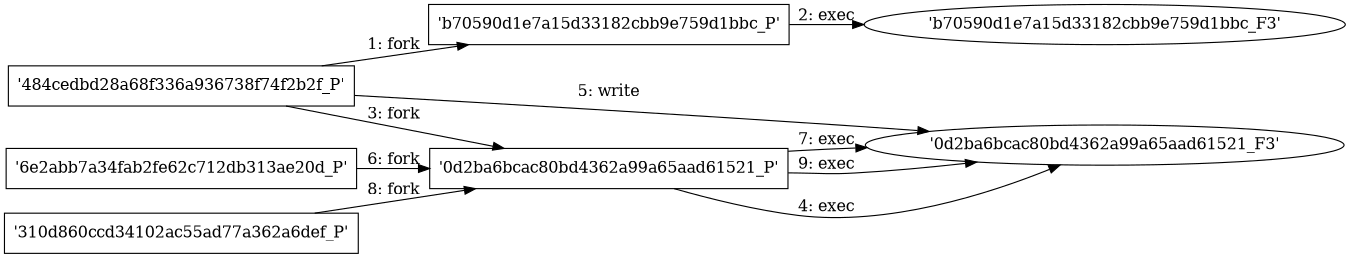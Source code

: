 digraph "D:\Learning\Paper\apt\基于CTI的攻击预警\Dataset\攻击图\ASGfromALLCTI\Vulnerability Spotlight Multiple Vulnerabilities in InsideSecure MatrixSSL.dot" {
rankdir="LR"
size="9"
fixedsize="false"
splines="true"
nodesep=0.3
ranksep=0
fontsize=10
overlap="scalexy"
engine= "neato"
	"'484cedbd28a68f336a936738f74f2b2f_P'" [node_type=Process shape=box]
	"'b70590d1e7a15d33182cbb9e759d1bbc_P'" [node_type=Process shape=box]
	"'484cedbd28a68f336a936738f74f2b2f_P'" -> "'b70590d1e7a15d33182cbb9e759d1bbc_P'" [label="1: fork"]
	"'b70590d1e7a15d33182cbb9e759d1bbc_P'" [node_type=Process shape=box]
	"'b70590d1e7a15d33182cbb9e759d1bbc_F3'" [node_type=File shape=ellipse]
	"'b70590d1e7a15d33182cbb9e759d1bbc_P'" -> "'b70590d1e7a15d33182cbb9e759d1bbc_F3'" [label="2: exec"]
	"'484cedbd28a68f336a936738f74f2b2f_P'" [node_type=Process shape=box]
	"'0d2ba6bcac80bd4362a99a65aad61521_P'" [node_type=Process shape=box]
	"'484cedbd28a68f336a936738f74f2b2f_P'" -> "'0d2ba6bcac80bd4362a99a65aad61521_P'" [label="3: fork"]
	"'0d2ba6bcac80bd4362a99a65aad61521_P'" [node_type=Process shape=box]
	"'0d2ba6bcac80bd4362a99a65aad61521_F3'" [node_type=File shape=ellipse]
	"'0d2ba6bcac80bd4362a99a65aad61521_P'" -> "'0d2ba6bcac80bd4362a99a65aad61521_F3'" [label="4: exec"]
	"'0d2ba6bcac80bd4362a99a65aad61521_F3'" [node_type=file shape=ellipse]
	"'484cedbd28a68f336a936738f74f2b2f_P'" [node_type=Process shape=box]
	"'484cedbd28a68f336a936738f74f2b2f_P'" -> "'0d2ba6bcac80bd4362a99a65aad61521_F3'" [label="5: write"]
	"'6e2abb7a34fab2fe62c712db313ae20d_P'" [node_type=Process shape=box]
	"'0d2ba6bcac80bd4362a99a65aad61521_P'" [node_type=Process shape=box]
	"'6e2abb7a34fab2fe62c712db313ae20d_P'" -> "'0d2ba6bcac80bd4362a99a65aad61521_P'" [label="6: fork"]
	"'0d2ba6bcac80bd4362a99a65aad61521_P'" [node_type=Process shape=box]
	"'0d2ba6bcac80bd4362a99a65aad61521_F3'" [node_type=File shape=ellipse]
	"'0d2ba6bcac80bd4362a99a65aad61521_P'" -> "'0d2ba6bcac80bd4362a99a65aad61521_F3'" [label="7: exec"]
	"'310d860ccd34102ac55ad77a362a6def_P'" [node_type=Process shape=box]
	"'0d2ba6bcac80bd4362a99a65aad61521_P'" [node_type=Process shape=box]
	"'310d860ccd34102ac55ad77a362a6def_P'" -> "'0d2ba6bcac80bd4362a99a65aad61521_P'" [label="8: fork"]
	"'0d2ba6bcac80bd4362a99a65aad61521_P'" [node_type=Process shape=box]
	"'0d2ba6bcac80bd4362a99a65aad61521_F3'" [node_type=File shape=ellipse]
	"'0d2ba6bcac80bd4362a99a65aad61521_P'" -> "'0d2ba6bcac80bd4362a99a65aad61521_F3'" [label="9: exec"]
}
